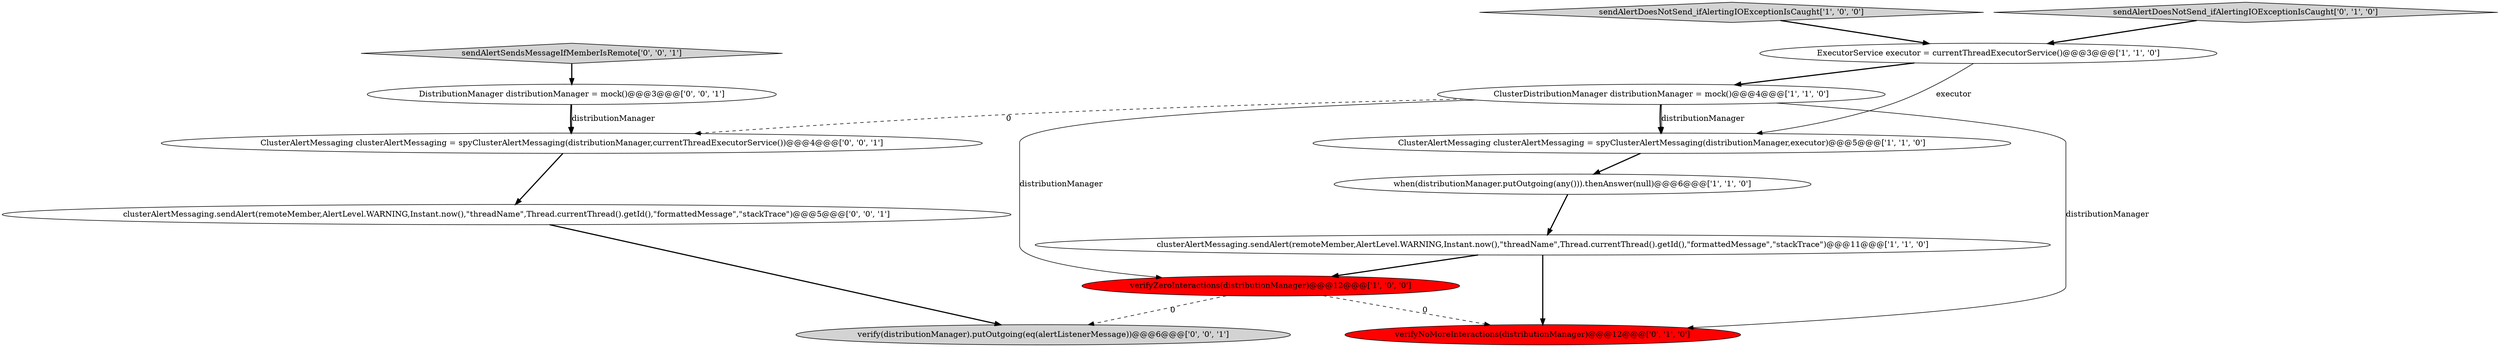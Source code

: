 digraph {
12 [style = filled, label = "ClusterAlertMessaging clusterAlertMessaging = spyClusterAlertMessaging(distributionManager,currentThreadExecutorService())@@@4@@@['0', '0', '1']", fillcolor = white, shape = ellipse image = "AAA0AAABBB3BBB"];
1 [style = filled, label = "verifyZeroInteractions(distributionManager)@@@12@@@['1', '0', '0']", fillcolor = red, shape = ellipse image = "AAA1AAABBB1BBB"];
2 [style = filled, label = "ExecutorService executor = currentThreadExecutorService()@@@3@@@['1', '1', '0']", fillcolor = white, shape = ellipse image = "AAA0AAABBB1BBB"];
13 [style = filled, label = "clusterAlertMessaging.sendAlert(remoteMember,AlertLevel.WARNING,Instant.now(),\"threadName\",Thread.currentThread().getId(),\"formattedMessage\",\"stackTrace\")@@@5@@@['0', '0', '1']", fillcolor = white, shape = ellipse image = "AAA0AAABBB3BBB"];
11 [style = filled, label = "DistributionManager distributionManager = mock()@@@3@@@['0', '0', '1']", fillcolor = white, shape = ellipse image = "AAA0AAABBB3BBB"];
6 [style = filled, label = "sendAlertDoesNotSend_ifAlertingIOExceptionIsCaught['1', '0', '0']", fillcolor = lightgray, shape = diamond image = "AAA0AAABBB1BBB"];
10 [style = filled, label = "verify(distributionManager).putOutgoing(eq(alertListenerMessage))@@@6@@@['0', '0', '1']", fillcolor = lightgray, shape = ellipse image = "AAA0AAABBB3BBB"];
0 [style = filled, label = "clusterAlertMessaging.sendAlert(remoteMember,AlertLevel.WARNING,Instant.now(),\"threadName\",Thread.currentThread().getId(),\"formattedMessage\",\"stackTrace\")@@@11@@@['1', '1', '0']", fillcolor = white, shape = ellipse image = "AAA0AAABBB1BBB"];
3 [style = filled, label = "ClusterAlertMessaging clusterAlertMessaging = spyClusterAlertMessaging(distributionManager,executor)@@@5@@@['1', '1', '0']", fillcolor = white, shape = ellipse image = "AAA0AAABBB1BBB"];
5 [style = filled, label = "ClusterDistributionManager distributionManager = mock()@@@4@@@['1', '1', '0']", fillcolor = white, shape = ellipse image = "AAA0AAABBB1BBB"];
9 [style = filled, label = "sendAlertSendsMessageIfMemberIsRemote['0', '0', '1']", fillcolor = lightgray, shape = diamond image = "AAA0AAABBB3BBB"];
7 [style = filled, label = "sendAlertDoesNotSend_ifAlertingIOExceptionIsCaught['0', '1', '0']", fillcolor = lightgray, shape = diamond image = "AAA0AAABBB2BBB"];
4 [style = filled, label = "when(distributionManager.putOutgoing(any())).thenAnswer(null)@@@6@@@['1', '1', '0']", fillcolor = white, shape = ellipse image = "AAA0AAABBB1BBB"];
8 [style = filled, label = "verifyNoMoreInteractions(distributionManager)@@@12@@@['0', '1', '0']", fillcolor = red, shape = ellipse image = "AAA1AAABBB2BBB"];
5->3 [style = bold, label=""];
13->10 [style = bold, label=""];
12->13 [style = bold, label=""];
5->8 [style = solid, label="distributionManager"];
5->1 [style = solid, label="distributionManager"];
1->8 [style = dashed, label="0"];
11->12 [style = bold, label=""];
11->12 [style = solid, label="distributionManager"];
5->12 [style = dashed, label="0"];
5->3 [style = solid, label="distributionManager"];
1->10 [style = dashed, label="0"];
9->11 [style = bold, label=""];
2->3 [style = solid, label="executor"];
3->4 [style = bold, label=""];
0->1 [style = bold, label=""];
7->2 [style = bold, label=""];
4->0 [style = bold, label=""];
2->5 [style = bold, label=""];
6->2 [style = bold, label=""];
0->8 [style = bold, label=""];
}
